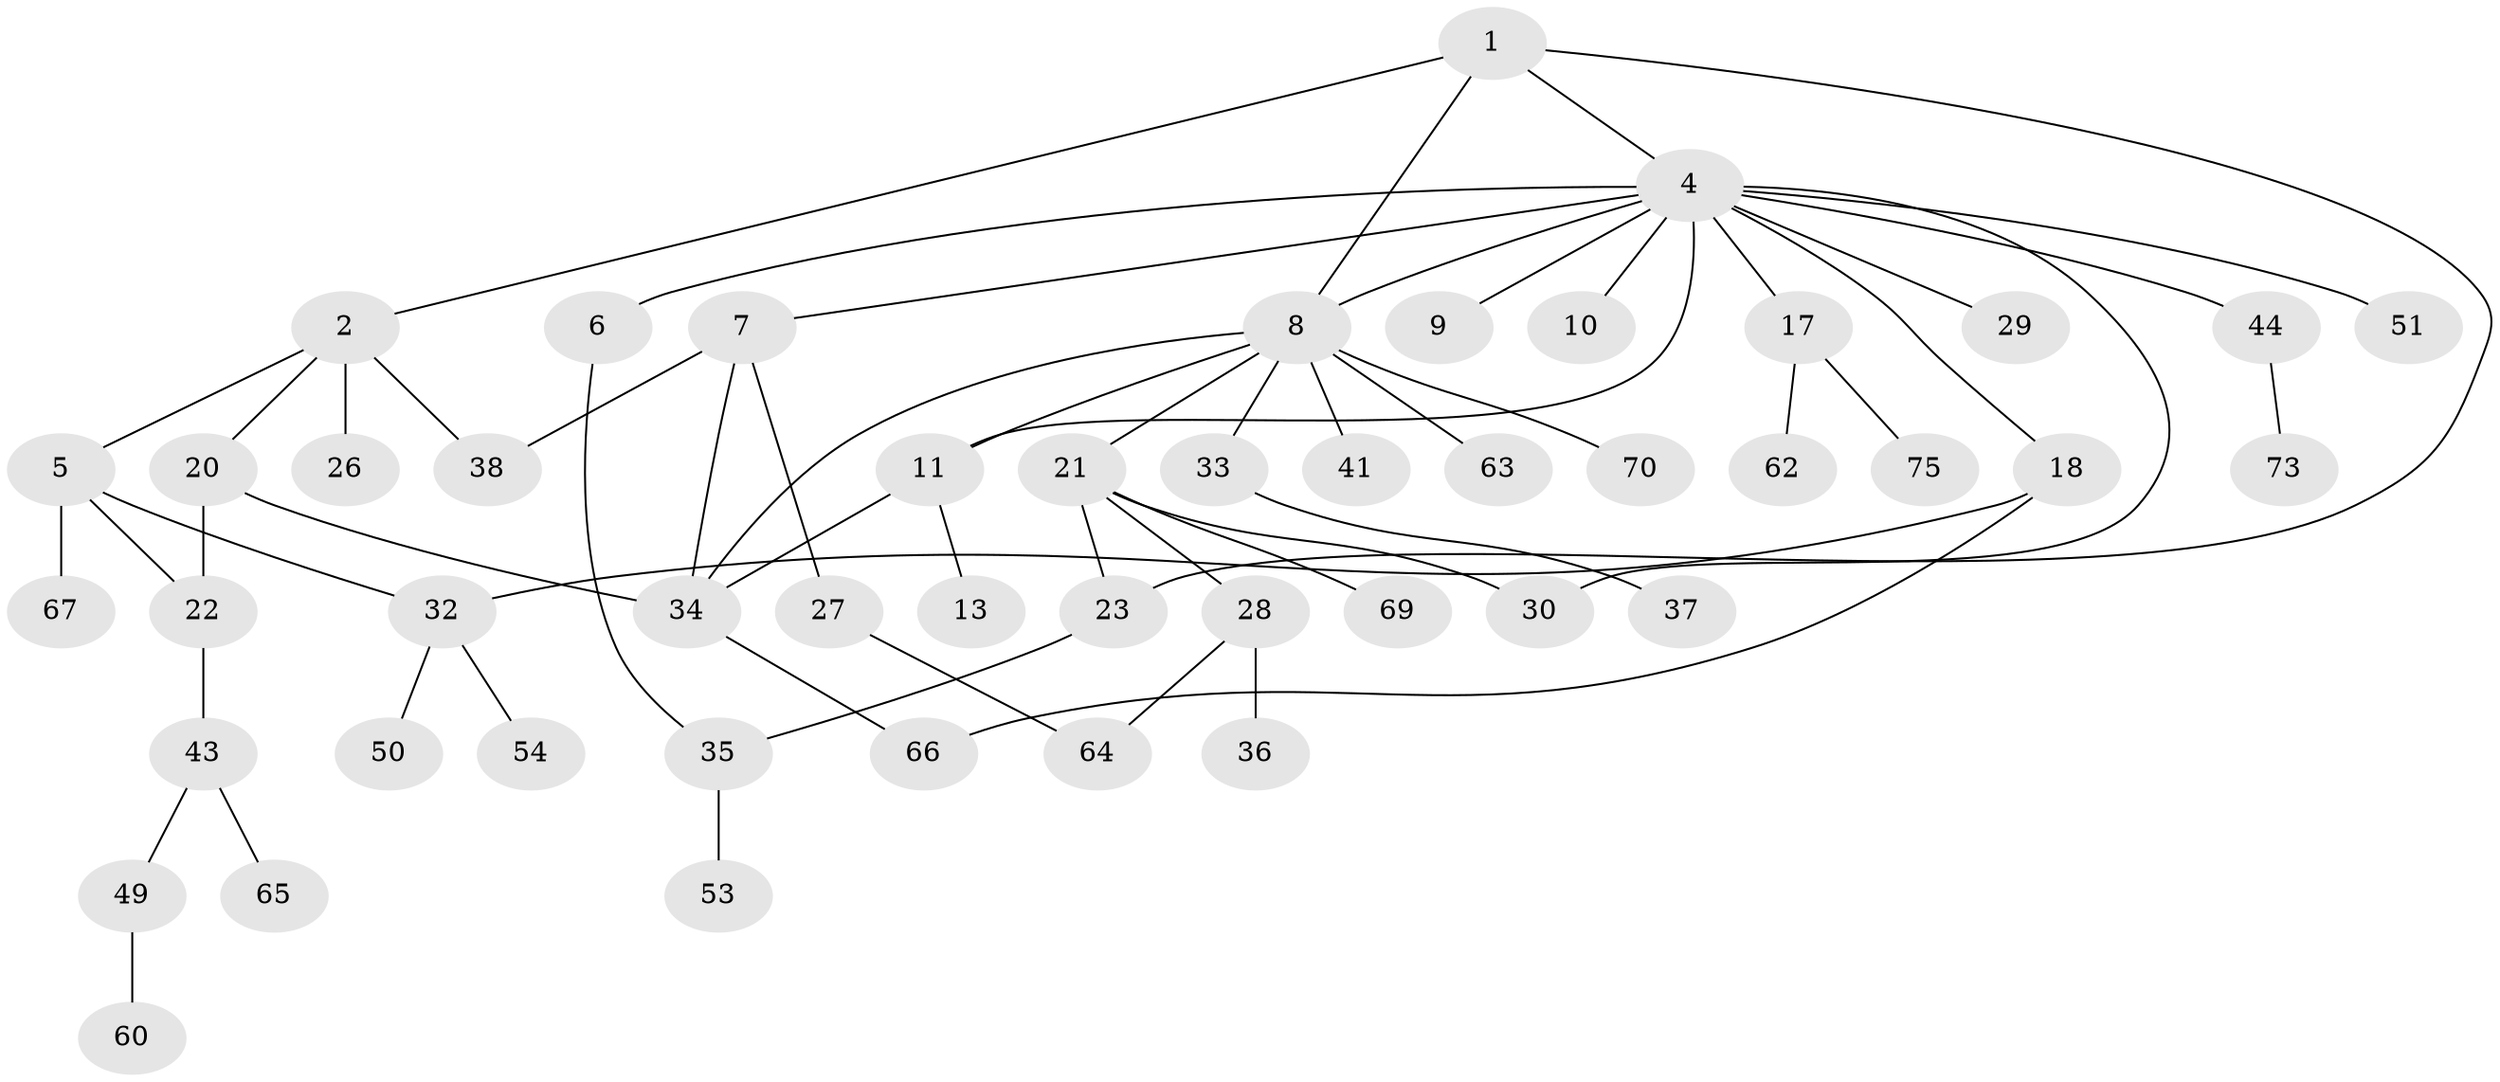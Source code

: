 // original degree distribution, {3: 0.17333333333333334, 5: 0.06666666666666667, 10: 0.013333333333333334, 2: 0.26666666666666666, 7: 0.013333333333333334, 1: 0.38666666666666666, 4: 0.08}
// Generated by graph-tools (version 1.1) at 2025/41/03/06/25 10:41:29]
// undirected, 48 vertices, 60 edges
graph export_dot {
graph [start="1"]
  node [color=gray90,style=filled];
  1 [super="+3"];
  2 [super="+16"];
  4 [super="+15"];
  5 [super="+48"];
  6;
  7 [super="+14"];
  8 [super="+12"];
  9;
  10 [super="+61"];
  11 [super="+19"];
  13;
  17 [super="+56"];
  18 [super="+31"];
  20 [super="+25"];
  21 [super="+24"];
  22 [super="+42"];
  23;
  26;
  27 [super="+57"];
  28 [super="+40"];
  29 [super="+39"];
  30 [super="+45"];
  32 [super="+46"];
  33 [super="+52"];
  34 [super="+58"];
  35 [super="+55"];
  36;
  37 [super="+71"];
  38;
  41;
  43 [super="+47"];
  44;
  49 [super="+59"];
  50;
  51;
  53;
  54;
  60;
  62;
  63;
  64 [super="+68"];
  65 [super="+74"];
  66;
  67;
  69 [super="+72"];
  70;
  73;
  75;
  1 -- 2;
  1 -- 8;
  1 -- 4;
  1 -- 23;
  2 -- 5;
  2 -- 26;
  2 -- 38;
  2 -- 20;
  4 -- 6;
  4 -- 7;
  4 -- 9;
  4 -- 10;
  4 -- 17;
  4 -- 44;
  4 -- 8;
  4 -- 30;
  4 -- 18;
  4 -- 51;
  4 -- 11;
  4 -- 29;
  5 -- 22;
  5 -- 32;
  5 -- 67;
  6 -- 35;
  7 -- 34;
  7 -- 27;
  7 -- 38;
  8 -- 11;
  8 -- 21;
  8 -- 33;
  8 -- 34;
  8 -- 41;
  8 -- 70;
  8 -- 63;
  11 -- 13;
  11 -- 34;
  17 -- 62;
  17 -- 75;
  18 -- 32;
  18 -- 66;
  20 -- 22;
  20 -- 34;
  21 -- 69;
  21 -- 23;
  21 -- 28;
  21 -- 30;
  22 -- 43;
  23 -- 35;
  27 -- 64;
  28 -- 36;
  28 -- 64;
  32 -- 50;
  32 -- 54;
  33 -- 37;
  34 -- 66;
  35 -- 53;
  43 -- 65;
  43 -- 49;
  44 -- 73;
  49 -- 60;
}
